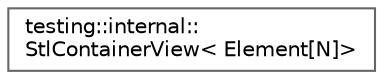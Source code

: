 digraph "Graphical Class Hierarchy"
{
 // LATEX_PDF_SIZE
  bgcolor="transparent";
  edge [fontname=Helvetica,fontsize=10,labelfontname=Helvetica,labelfontsize=10];
  node [fontname=Helvetica,fontsize=10,shape=box,height=0.2,width=0.4];
  rankdir="LR";
  Node0 [id="Node000000",label="testing::internal::\lStlContainerView\< Element[N]\>",height=0.2,width=0.4,color="grey40", fillcolor="white", style="filled",URL="$classtesting_1_1internal_1_1StlContainerView_3_01Element_0fN_0e_4.html",tooltip=" "];
}
